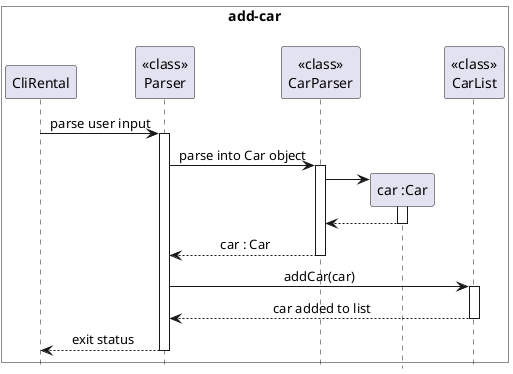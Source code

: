 @startuml
'https://plantuml.com/sequence-diagram

!define BOX_COLOR #FFFFFF

hide footbox
skinparam sequenceMessageAlign center

box <font size=14>add-car\n BOX_COLOR
participant "CliRental" as CliRental
participant "<<class>>\nParser" as Parser
participant "<<class>>\nCarParser" as CarParser
participant "car :Car" as Car
participant "<<class>>\nCarList" as CarList
end box

CliRental -> Parser ++ : parse user input
Parser -> CarParser ++ : parse into Car object

create Car
CarParser -> Car ++
Car --> CarParser --
CarParser --> Parser --: car : Car

Parser -> CarList ++ : addCar(car)
CarList --> Parser --: car added to list
Parser --> CliRental --: exit status

@enduml